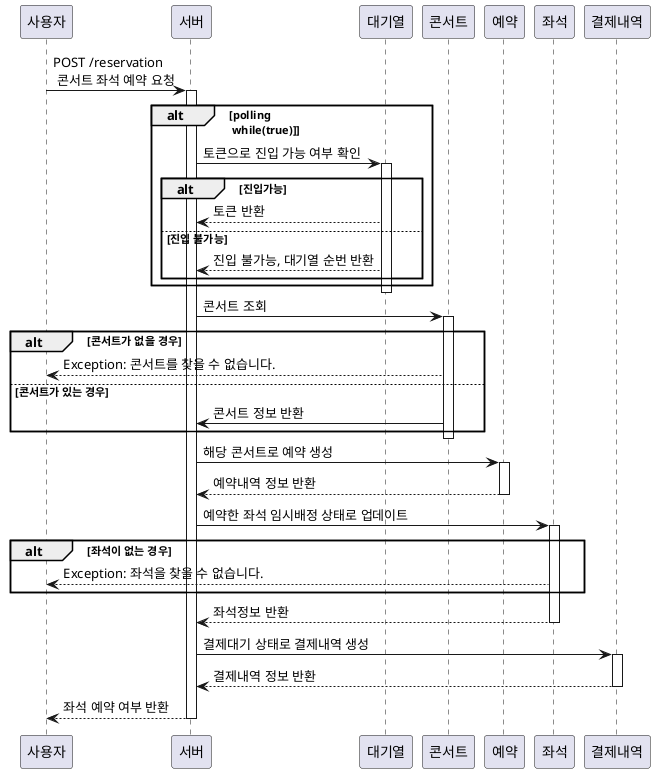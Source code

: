 @startuml
'https://plantuml.com/sequence-diagram
participant 사용자
participant 서버
participant 대기열
participant 콘서트
participant 예약
participant 좌석
participant 결제내역


사용자 -> 서버 : POST /reservation \n 콘서트 좌석 예약 요청
activate 서버

alt polling \n while(true)]
서버 -> 대기열 : 토큰으로 진입 가능 여부 확인
activate 대기열

alt 진입가능
    대기열 --> 서버 : 토큰 반환
else 진입 불가능
    대기열 --> 서버 : 진입 불가능, 대기열 순번 반환
end
end
deactivate 대기열


서버 -> 콘서트 : 콘서트 조회
activate 콘서트
alt 콘서트가 없을 경우
    콘서트 --> 사용자 : Exception: 콘서트를 찾을 수 없습니다.
else 콘서트가 있는 경우

    콘서트 -> 서버 : 콘서트 정보 반환
end
deactivate 콘서트


서버 -> 예약 : 해당 콘서트로 예약 생성
activate 예약
예약 --> 서버 : 예약내역 정보 반환
deactivate 예약


서버 -> 좌석 : 예약한 좌석 임시배정 상태로 업데이트
activate 좌석
alt 좌석이 없는 경우
    좌석 --> 사용자 : Exception: 좌석을 찾을 수 없습니다.
end
좌석 --> 서버 : 좌석정보 반환
deactivate 좌석

서버 -> 결제내역 : 결제대기 상태로 결제내역 생성
activate 결제내역
결제내역 --> 서버 : 결제내역 정보 반환
deactivate 결제내역

서버 --> 사용자 : 좌석 예약 여부 반환

deactivate 서버

@enduml